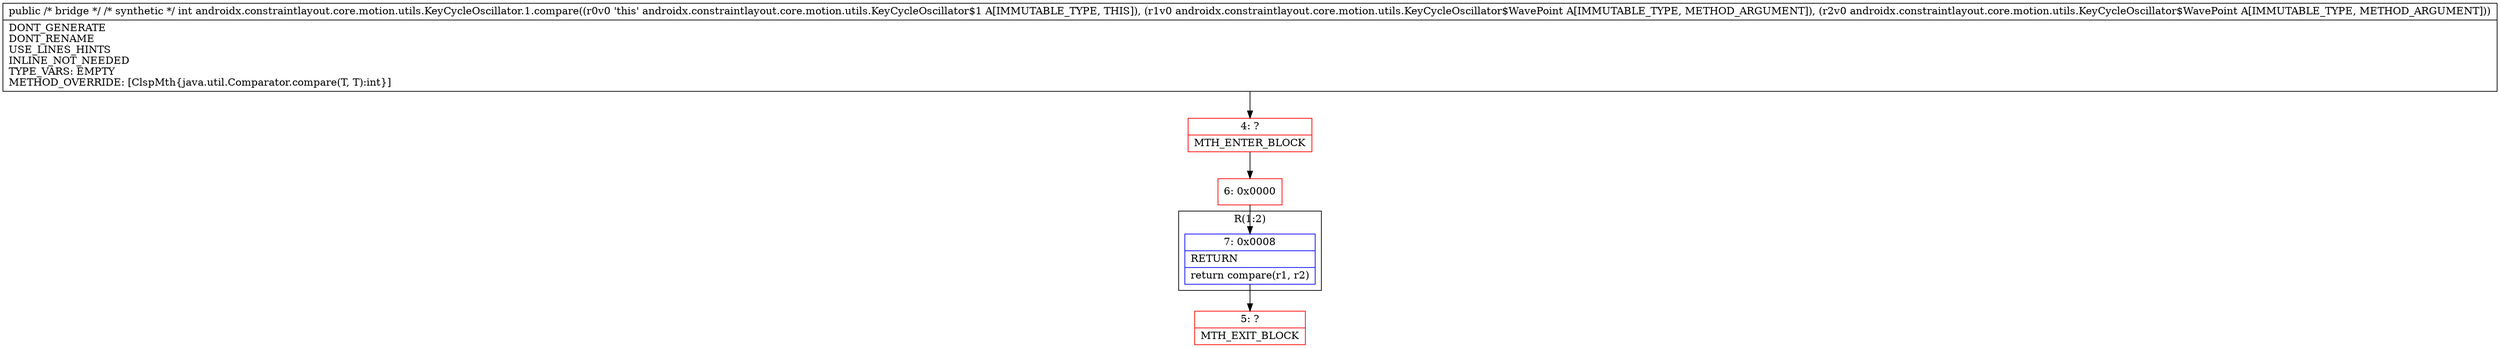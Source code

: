 digraph "CFG forandroidx.constraintlayout.core.motion.utils.KeyCycleOscillator.1.compare(Ljava\/lang\/Object;Ljava\/lang\/Object;)I" {
subgraph cluster_Region_426193320 {
label = "R(1:2)";
node [shape=record,color=blue];
Node_7 [shape=record,label="{7\:\ 0x0008|RETURN\l|return compare(r1, r2)\l}"];
}
Node_4 [shape=record,color=red,label="{4\:\ ?|MTH_ENTER_BLOCK\l}"];
Node_6 [shape=record,color=red,label="{6\:\ 0x0000}"];
Node_5 [shape=record,color=red,label="{5\:\ ?|MTH_EXIT_BLOCK\l}"];
MethodNode[shape=record,label="{public \/* bridge *\/ \/* synthetic *\/ int androidx.constraintlayout.core.motion.utils.KeyCycleOscillator.1.compare((r0v0 'this' androidx.constraintlayout.core.motion.utils.KeyCycleOscillator$1 A[IMMUTABLE_TYPE, THIS]), (r1v0 androidx.constraintlayout.core.motion.utils.KeyCycleOscillator$WavePoint A[IMMUTABLE_TYPE, METHOD_ARGUMENT]), (r2v0 androidx.constraintlayout.core.motion.utils.KeyCycleOscillator$WavePoint A[IMMUTABLE_TYPE, METHOD_ARGUMENT]))  | DONT_GENERATE\lDONT_RENAME\lUSE_LINES_HINTS\lINLINE_NOT_NEEDED\lTYPE_VARS: EMPTY\lMETHOD_OVERRIDE: [ClspMth\{java.util.Comparator.compare(T, T):int\}]\l}"];
MethodNode -> Node_4;Node_7 -> Node_5;
Node_4 -> Node_6;
Node_6 -> Node_7;
}

